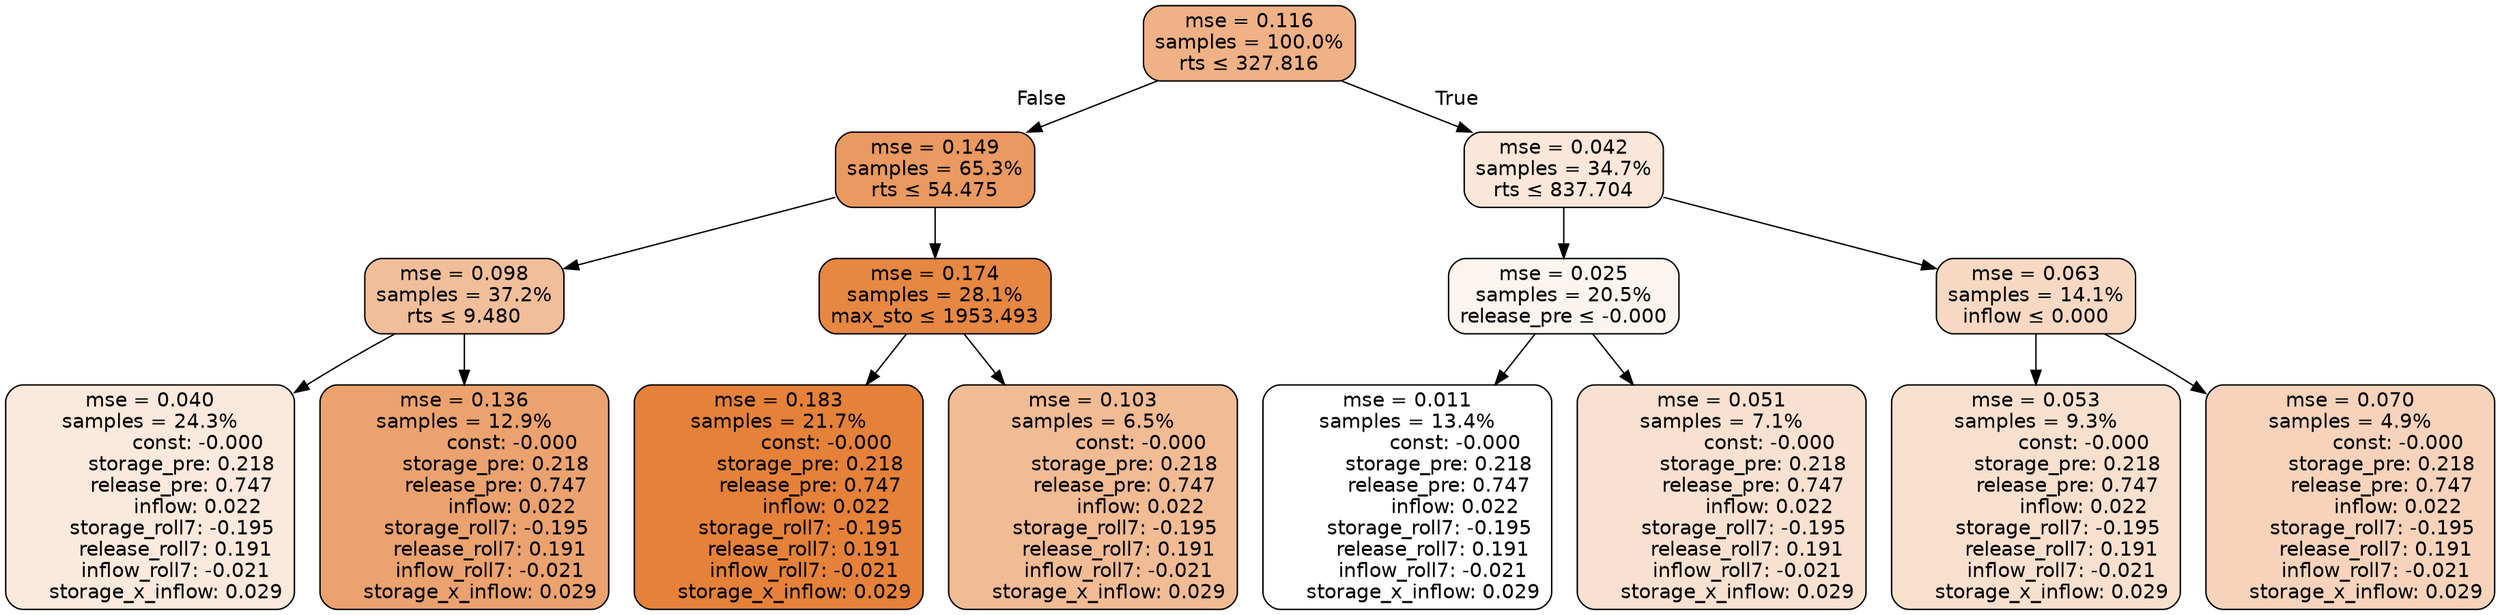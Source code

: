 digraph tree {
node [shape=rectangle, style="filled, rounded", color="black", fontname=helvetica] ;
edge [fontname=helvetica] ;
	"0" [label="mse = 0.116
samples = 100.0%
rts &le; 327.816", fillcolor="#efb185"]
	"1" [label="mse = 0.149
samples = 65.3%
rts &le; 54.475", fillcolor="#ea9960"]
	"2" [label="mse = 0.098
samples = 37.2%
rts &le; 9.480", fillcolor="#f1be9a"]
	"3" [label="mse = 0.040
samples = 24.3%
               const: -0.000
          storage_pre: 0.218
          release_pre: 0.747
               inflow: 0.022
       storage_roll7: -0.195
        release_roll7: 0.191
        inflow_roll7: -0.021
     storage_x_inflow: 0.029", fillcolor="#fae9dc"]
	"4" [label="mse = 0.136
samples = 12.9%
               const: -0.000
          storage_pre: 0.218
          release_pre: 0.747
               inflow: 0.022
       storage_roll7: -0.195
        release_roll7: 0.191
        inflow_roll7: -0.021
     storage_x_inflow: 0.029", fillcolor="#eba26e"]
	"5" [label="mse = 0.174
samples = 28.1%
max_sto &le; 1953.493", fillcolor="#e68742"]
	"6" [label="mse = 0.183
samples = 21.7%
               const: -0.000
          storage_pre: 0.218
          release_pre: 0.747
               inflow: 0.022
       storage_roll7: -0.195
        release_roll7: 0.191
        inflow_roll7: -0.021
     storage_x_inflow: 0.029", fillcolor="#e58139"]
	"7" [label="mse = 0.103
samples = 6.5%
               const: -0.000
          storage_pre: 0.218
          release_pre: 0.747
               inflow: 0.022
       storage_roll7: -0.195
        release_roll7: 0.191
        inflow_roll7: -0.021
     storage_x_inflow: 0.029", fillcolor="#f1bb94"]
	"8" [label="mse = 0.042
samples = 34.7%
rts &le; 837.704", fillcolor="#fae7da"]
	"9" [label="mse = 0.025
samples = 20.5%
release_pre &le; -0.000", fillcolor="#fcf4ee"]
	"10" [label="mse = 0.011
samples = 13.4%
               const: -0.000
          storage_pre: 0.218
          release_pre: 0.747
               inflow: 0.022
       storage_roll7: -0.195
        release_roll7: 0.191
        inflow_roll7: -0.021
     storage_x_inflow: 0.029", fillcolor="#ffffff"]
	"11" [label="mse = 0.051
samples = 7.1%
               const: -0.000
          storage_pre: 0.218
          release_pre: 0.747
               inflow: 0.022
       storage_roll7: -0.195
        release_roll7: 0.191
        inflow_roll7: -0.021
     storage_x_inflow: 0.029", fillcolor="#f8e1d0"]
	"12" [label="mse = 0.063
samples = 14.1%
inflow &le; 0.000", fillcolor="#f7d8c2"]
	"13" [label="mse = 0.053
samples = 9.3%
               const: -0.000
          storage_pre: 0.218
          release_pre: 0.747
               inflow: 0.022
       storage_roll7: -0.195
        release_roll7: 0.191
        inflow_roll7: -0.021
     storage_x_inflow: 0.029", fillcolor="#f8e0ce"]
	"14" [label="mse = 0.070
samples = 4.9%
               const: -0.000
          storage_pre: 0.218
          release_pre: 0.747
               inflow: 0.022
       storage_roll7: -0.195
        release_roll7: 0.191
        inflow_roll7: -0.021
     storage_x_inflow: 0.029", fillcolor="#f6d3ba"]

	"0" -> "1" [labeldistance=2.5, labelangle=45, headlabel="False"]
	"1" -> "2"
	"2" -> "3"
	"2" -> "4"
	"1" -> "5"
	"5" -> "6"
	"5" -> "7"
	"0" -> "8" [labeldistance=2.5, labelangle=-45, headlabel="True"]
	"8" -> "9"
	"9" -> "10"
	"9" -> "11"
	"8" -> "12"
	"12" -> "13"
	"12" -> "14"
}
